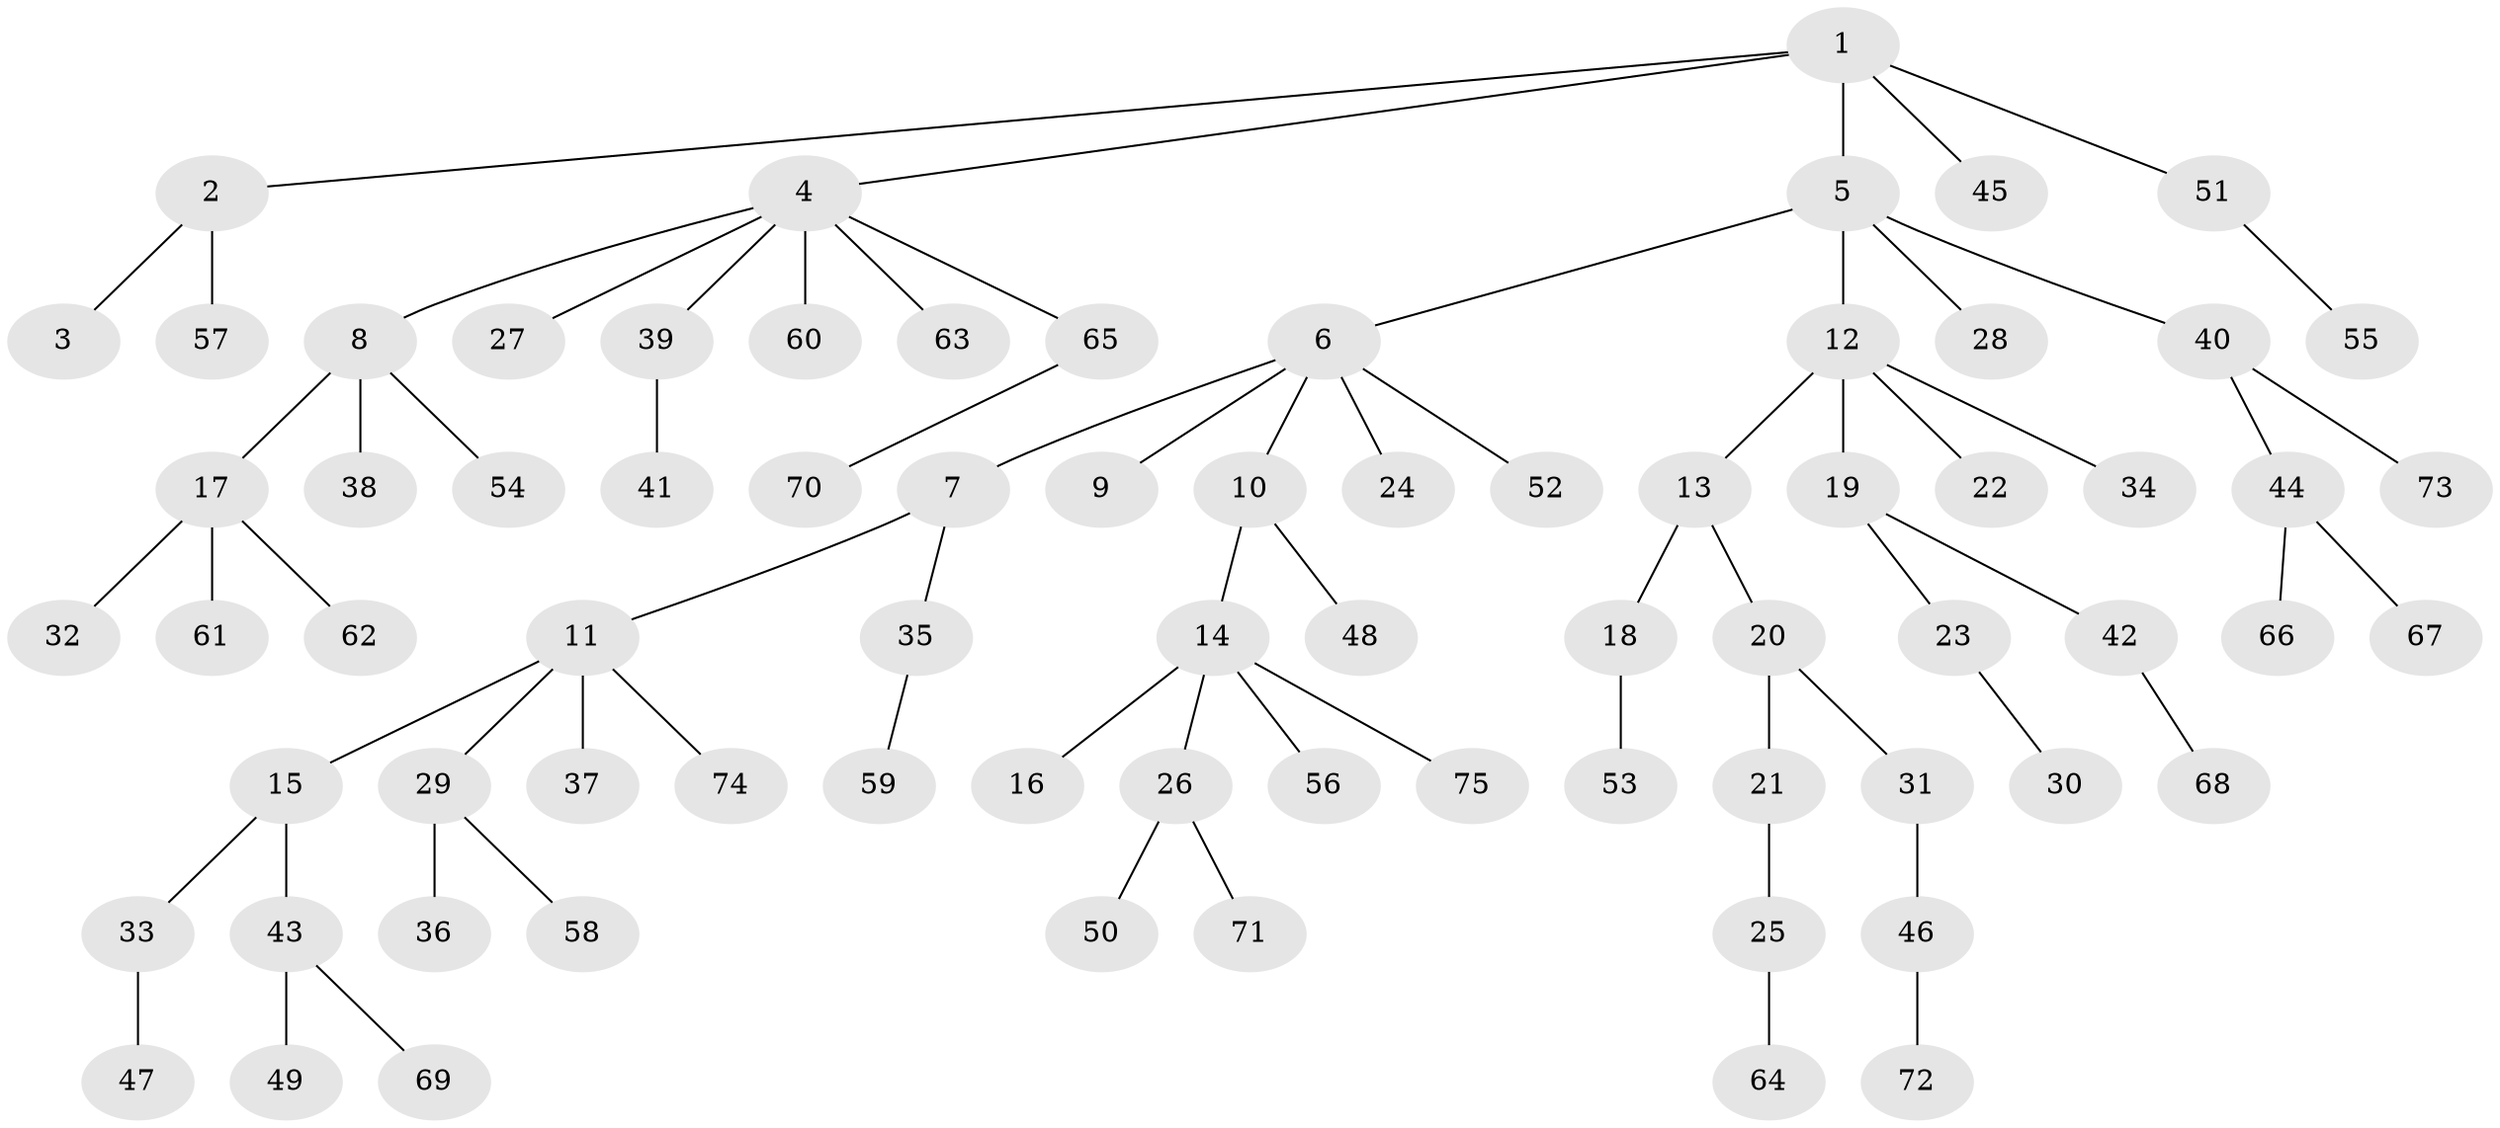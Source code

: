 // coarse degree distribution, {4: 0.10256410256410256, 2: 0.1794871794871795, 1: 0.5128205128205128, 5: 0.02564102564102564, 3: 0.1794871794871795}
// Generated by graph-tools (version 1.1) at 2025/52/03/04/25 22:52:01]
// undirected, 75 vertices, 74 edges
graph export_dot {
  node [color=gray90,style=filled];
  1;
  2;
  3;
  4;
  5;
  6;
  7;
  8;
  9;
  10;
  11;
  12;
  13;
  14;
  15;
  16;
  17;
  18;
  19;
  20;
  21;
  22;
  23;
  24;
  25;
  26;
  27;
  28;
  29;
  30;
  31;
  32;
  33;
  34;
  35;
  36;
  37;
  38;
  39;
  40;
  41;
  42;
  43;
  44;
  45;
  46;
  47;
  48;
  49;
  50;
  51;
  52;
  53;
  54;
  55;
  56;
  57;
  58;
  59;
  60;
  61;
  62;
  63;
  64;
  65;
  66;
  67;
  68;
  69;
  70;
  71;
  72;
  73;
  74;
  75;
  1 -- 2;
  1 -- 4;
  1 -- 5;
  1 -- 45;
  1 -- 51;
  2 -- 3;
  2 -- 57;
  4 -- 8;
  4 -- 27;
  4 -- 39;
  4 -- 60;
  4 -- 63;
  4 -- 65;
  5 -- 6;
  5 -- 12;
  5 -- 28;
  5 -- 40;
  6 -- 7;
  6 -- 9;
  6 -- 10;
  6 -- 24;
  6 -- 52;
  7 -- 11;
  7 -- 35;
  8 -- 17;
  8 -- 38;
  8 -- 54;
  10 -- 14;
  10 -- 48;
  11 -- 15;
  11 -- 29;
  11 -- 37;
  11 -- 74;
  12 -- 13;
  12 -- 19;
  12 -- 22;
  12 -- 34;
  13 -- 18;
  13 -- 20;
  14 -- 16;
  14 -- 26;
  14 -- 56;
  14 -- 75;
  15 -- 33;
  15 -- 43;
  17 -- 32;
  17 -- 61;
  17 -- 62;
  18 -- 53;
  19 -- 23;
  19 -- 42;
  20 -- 21;
  20 -- 31;
  21 -- 25;
  23 -- 30;
  25 -- 64;
  26 -- 50;
  26 -- 71;
  29 -- 36;
  29 -- 58;
  31 -- 46;
  33 -- 47;
  35 -- 59;
  39 -- 41;
  40 -- 44;
  40 -- 73;
  42 -- 68;
  43 -- 49;
  43 -- 69;
  44 -- 66;
  44 -- 67;
  46 -- 72;
  51 -- 55;
  65 -- 70;
}
